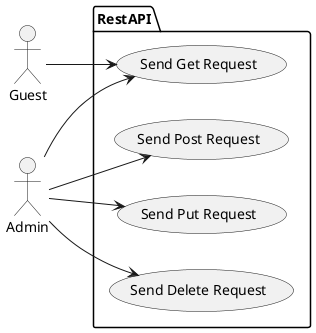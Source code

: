 @startuml uc

left to right direction

actor Guest as G
actor Admin as A

package RestAPI {
    usecase "Send Get Request" as UC1
    usecase "Send Post Request" as UC2
    usecase "Send Put Request" as UC3
    usecase "Send Delete Request" as UC4
}

G --> UC1
A --> UC1
A --> UC2
A --> UC3
A --> UC4

@enduml
